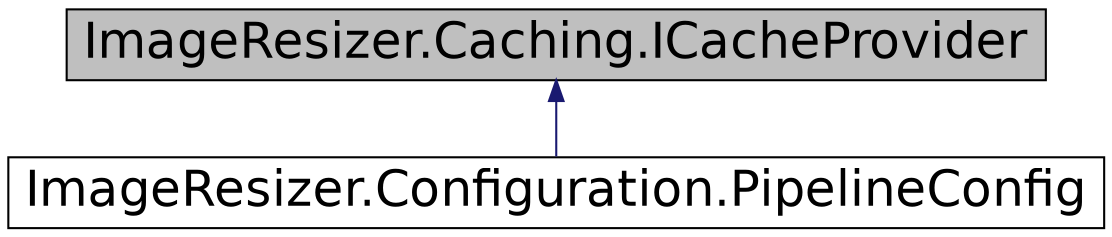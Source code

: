 digraph G
{
  edge [fontname="Helvetica",fontsize="24",labelfontname="Helvetica",labelfontsize="24"];
  node [fontname="Helvetica",fontsize="24",shape=record];
  Node1 [label="ImageResizer.Caching.ICacheProvider",height=0.2,width=0.4,color="black", fillcolor="grey75", style="filled" fontcolor="black"];
  Node1 -> Node2 [dir="back",color="midnightblue",fontsize="24",style="solid",fontname="Helvetica"];
  Node2 [label="ImageResizer.Configuration.PipelineConfig",height=0.2,width=0.4,color="black", fillcolor="white", style="filled",URL="$class_image_resizer_1_1_configuration_1_1_pipeline_config.html"];
}
